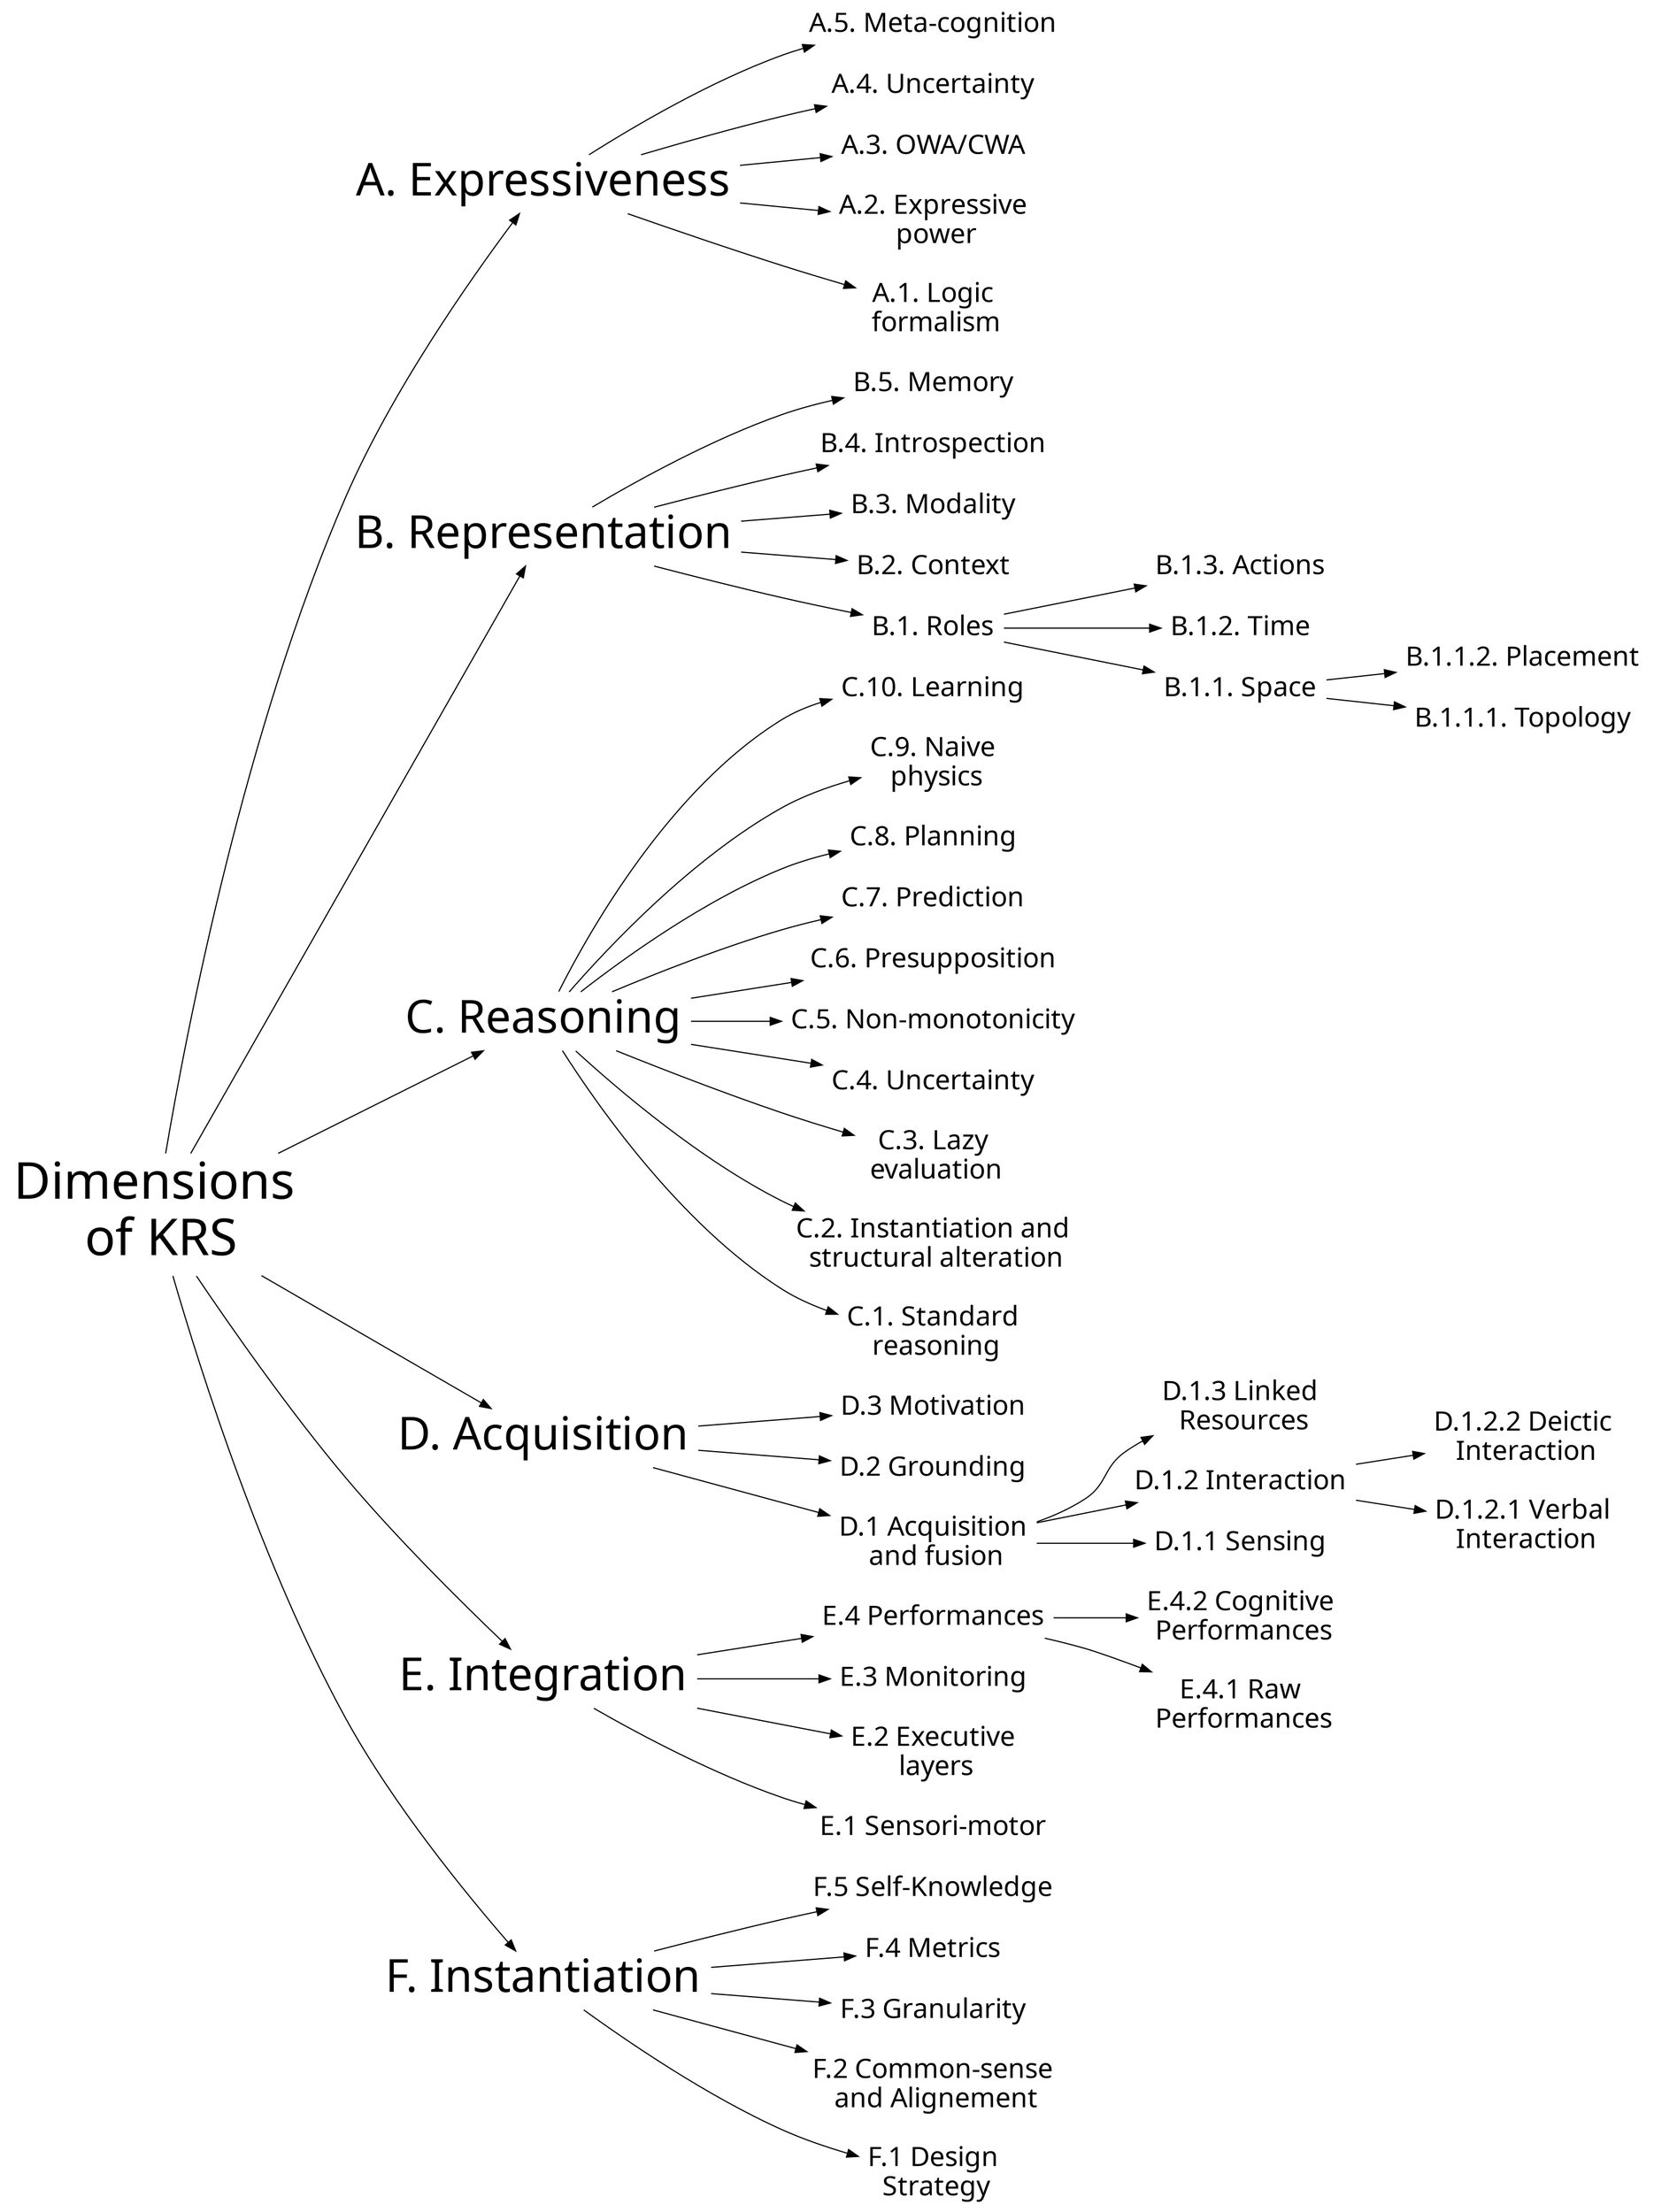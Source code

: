 strict digraph Knowledge {

rankdir=LR;
overlap=scale;

node [shape=plaintext,fontsize=24,fontname="Ubuntu"];

root [label="Dimensions\n of KRS", fontsize=45];
root -> A;
root -> B;
root -> C;
root -> D;
root -> E;
root -> F;

F [label="F. Instantiation", fontsize=40];
E [label="E. Integration", fontsize=40];
D [label="D. Acquisition", fontsize=40];
C [label="C. Reasoning", fontsize=40];
B [label="B. Representation", fontsize=40];
A [label="A. Expressiveness", fontsize=40];


A5 [label="A.5. Meta-cognition"];
A4 [label="A.4. Uncertainty"];
A3 [label="A.3. OWA/CWA"];
A2 [label="A.2. Expressive\n power"];
A1 [label="A.1. Logic\n formalism"];

A -> A1;
A -> A2;
A -> A3;
A -> A4;
A -> A5;

B5 [label="B.5. Memory"];
B4 [label="B.4. Introspection"];
B3 [label="B.3. Modality"];
B2 [label="B.2. Context"];
B1 [label="B.1. Roles"];


B13 [label="B.1.3. Actions"];
B12 [label="B.1.2. Time"];
B11 [label="B.1.1. Space"];

B112 [label="B.1.1.2. Placement"];
B111 [label="B.1.1.1. Topology"];

B -> B1 -> B11 -> B111;
           B11 -> B112;
     B1 -> B12;
     B1 -> B13;
B -> B2;
B -> B3;
B -> B4;
B -> B5;



C10 [label="C.10. Learning"];
C9 [label="C.9. Naive\n physics"];
C8 [label="C.8. Planning"];
C7 [label="C.7. Prediction"];
C6 [label="C.6. Presupposition"];
C5 [label="C.5. Non-monotonicity"];
C4 [label="C.4. Uncertainty"];
C3 [label="C.3. Lazy\n evaluation"];
C2 [label="C.2. Instantiation and\n structural alteration"];
C1 [label="C.1. Standard\n reasoning"];

C -> C1;
C -> C2;
C -> C3;
C -> C4;
C -> C5;
C -> C6;
C -> C7;
C -> C8;
C -> C9;
C -> C10;

D3 [label="D.3 Motivation"];
D2 [label="D.2 Grounding"];
D1 [label="D.1 Acquisition\n and fusion"];

D13 [label="D.1.3 Linked\n Resources"];
D12 [label="D.1.2 Interaction"];
D11 [label="D.1.1 Sensing"];

D122 [label="D.1.2.2 Deictic\n Interaction"];
D121 [label="D.1.2.1 Verbal\n Interaction"];

D -> D1 -> D11;
     D1 -> D12 -> D121;
           D12 -> D122;
     D1 -> D13;
D -> D2;
D -> D3;

E4 [label="E.4 Performances"];
E3 [label="E.3 Monitoring"];
E2 [label="E.2 Executive\n layers"];
E1 [label="E.1 Sensori-motor"];

E42 [label="E.4.2 Cognitive\n Performances"];
E41 [label="E.4.1 Raw\n Performances"];

E -> E1;
E -> E2;
E -> E3;
E -> E4 -> E41;
     E4 -> E42;

F5 [label="F.5 Self-Knowledge"];
F4 [label="F.4 Metrics"];
F3 [label="F.3 Granularity"];
F2 [label="F.2 Common-sense\n and Alignement"];
F1 [label="F.1 Design\n Strategy"];

F -> F1;
F -> F2;
F -> F3;
F -> F4;
F -> F5;

}
            
